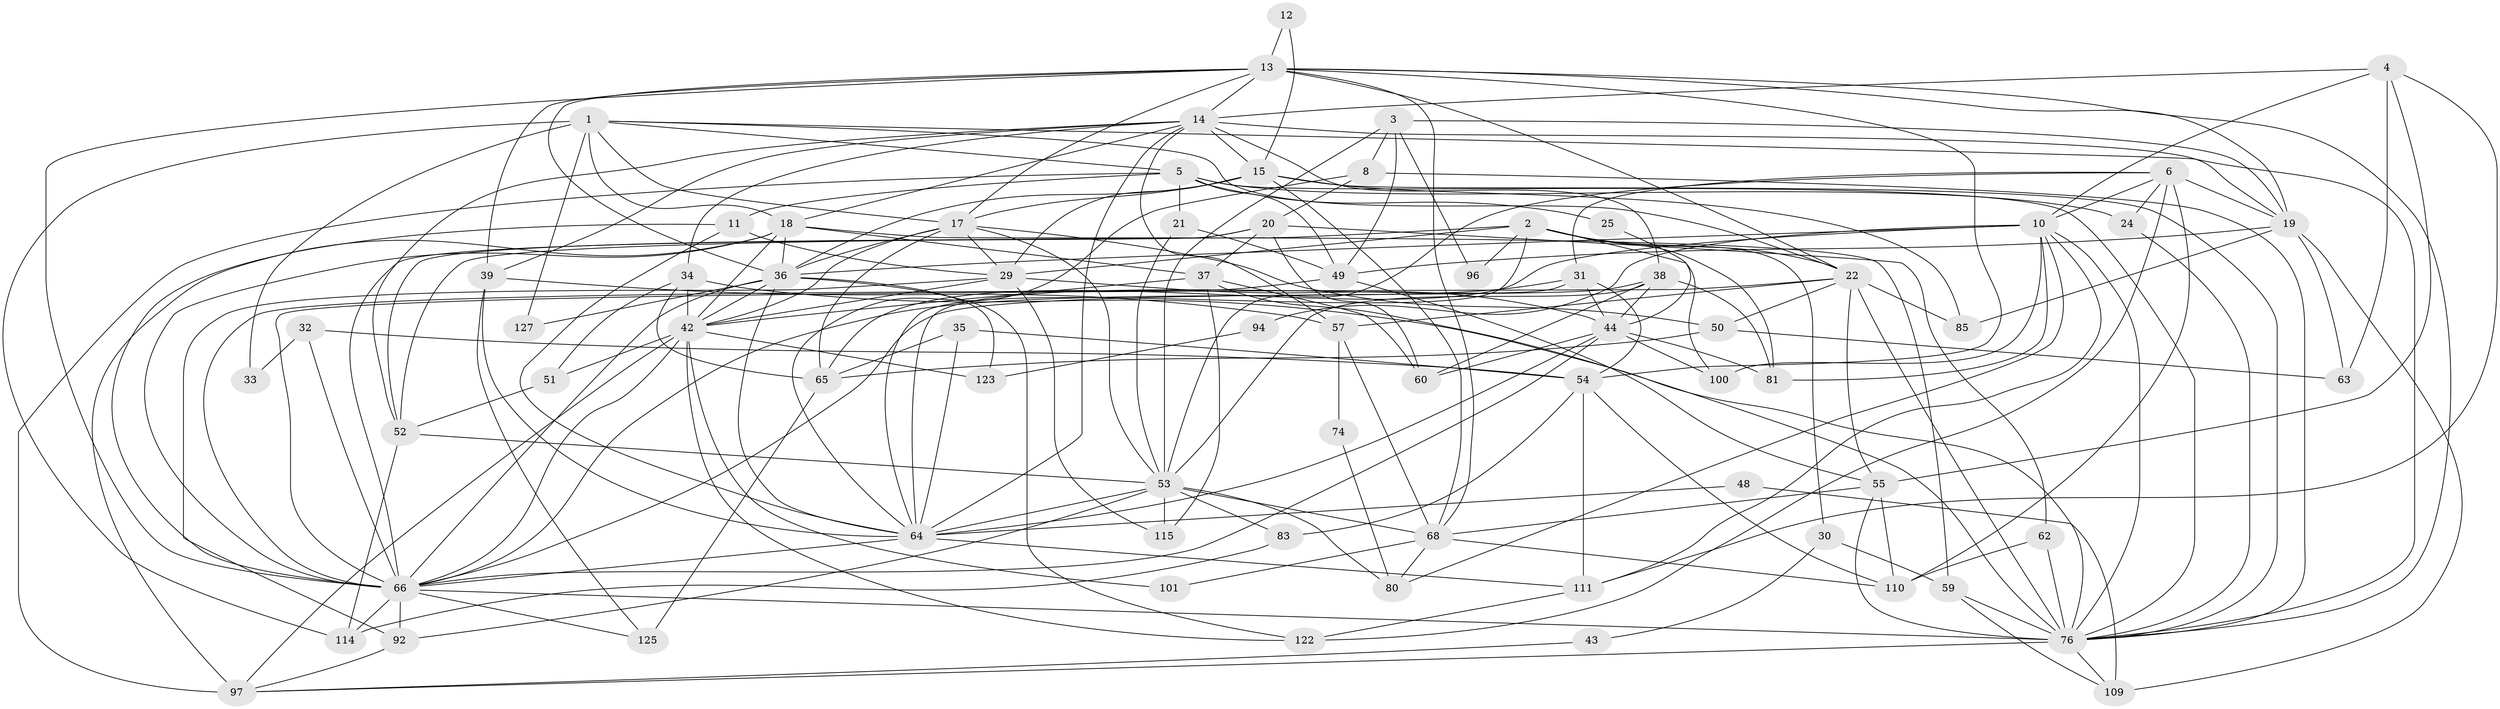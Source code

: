 // original degree distribution, {6: 0.10204081632653061, 4: 0.22448979591836735, 2: 0.1292517006802721, 5: 0.17006802721088435, 3: 0.3129251700680272, 7: 0.047619047619047616, 8: 0.013605442176870748}
// Generated by graph-tools (version 1.1) at 2025/15/03/09/25 04:15:00]
// undirected, 73 vertices, 206 edges
graph export_dot {
graph [start="1"]
  node [color=gray90,style=filled];
  1 [super="+28"];
  2 [super="+41+142+27"];
  3 [super="+45"];
  4;
  5 [super="+130+7"];
  6 [super="+93+79+9"];
  8;
  10 [super="+99+107"];
  11 [super="+61"];
  12;
  13 [super="+58"];
  14 [super="+67+26"];
  15 [super="+73+16"];
  17 [super="+105+23"];
  18 [super="+145+90"];
  19 [super="+113"];
  20 [super="+40"];
  21;
  22 [super="+124+104"];
  24;
  25;
  29 [super="+141"];
  30;
  31;
  32;
  33;
  34;
  35;
  36 [super="+78+89"];
  37 [super="+69"];
  38 [super="+47"];
  39 [super="+70"];
  42 [super="+129"];
  43;
  44 [super="+146+103"];
  48;
  49 [super="+91"];
  50;
  51;
  52 [super="+87"];
  53 [super="+56+72"];
  54 [super="+98"];
  55 [super="+77"];
  57 [super="+134"];
  59;
  60;
  62;
  63;
  64 [super="+118+75"];
  65 [super="+106"];
  66 [super="+126+119+71"];
  68 [super="+82+143"];
  74;
  76 [super="+144+88"];
  80;
  81;
  83;
  85;
  92 [super="+132"];
  94;
  96;
  97 [super="+137"];
  100;
  101;
  109 [super="+147"];
  110;
  111 [super="+135"];
  114;
  115;
  122;
  123;
  125;
  127;
  1 -- 33;
  1 -- 114;
  1 -- 127;
  1 -- 17;
  1 -- 18;
  1 -- 76;
  1 -- 22;
  1 -- 5;
  2 -- 64;
  2 -- 81;
  2 -- 29;
  2 -- 96 [weight=2];
  2 -- 100;
  2 -- 30;
  2 -- 52;
  2 -- 22;
  3 -- 19;
  3 -- 96;
  3 -- 49;
  3 -- 53;
  3 -- 8;
  4 -- 63;
  4 -- 10;
  4 -- 111;
  4 -- 55;
  4 -- 14;
  5 -- 97;
  5 -- 24;
  5 -- 21;
  5 -- 49;
  5 -- 25;
  5 -- 11;
  5 -- 76;
  6 -- 24;
  6 -- 10;
  6 -- 122;
  6 -- 53;
  6 -- 19;
  6 -- 110;
  6 -- 31;
  8 -- 20;
  8 -- 64;
  8 -- 76;
  10 -- 100;
  10 -- 80;
  10 -- 94;
  10 -- 81;
  10 -- 111;
  10 -- 65;
  10 -- 36;
  10 -- 76;
  11 -- 29;
  11 -- 66;
  11 -- 64;
  12 -- 15;
  12 -- 13;
  13 -- 68;
  13 -- 66;
  13 -- 36;
  13 -- 39;
  13 -- 14;
  13 -- 17;
  13 -- 19;
  13 -- 54;
  13 -- 22 [weight=2];
  13 -- 76;
  14 -- 52;
  14 -- 18;
  14 -- 34;
  14 -- 39;
  14 -- 57;
  14 -- 64;
  14 -- 19 [weight=2];
  14 -- 15;
  14 -- 38;
  15 -- 17;
  15 -- 85;
  15 -- 76;
  15 -- 29;
  15 -- 36 [weight=2];
  15 -- 68;
  17 -- 50;
  17 -- 53 [weight=2];
  17 -- 42;
  17 -- 29;
  17 -- 65;
  17 -- 36;
  18 -- 97;
  18 -- 59;
  18 -- 66;
  18 -- 42;
  18 -- 37;
  18 -- 36 [weight=2];
  19 -- 85;
  19 -- 109;
  19 -- 49;
  19 -- 63;
  20 -- 52 [weight=2];
  20 -- 37;
  20 -- 60 [weight=2];
  20 -- 62;
  20 -- 66;
  21 -- 49;
  21 -- 53;
  22 -- 55;
  22 -- 66;
  22 -- 50;
  22 -- 85;
  22 -- 57;
  22 -- 76;
  24 -- 76;
  25 -- 44;
  29 -- 115;
  29 -- 42;
  29 -- 92;
  29 -- 44;
  30 -- 59;
  30 -- 43;
  31 -- 54;
  31 -- 66;
  31 -- 44;
  31 -- 64;
  32 -- 33;
  32 -- 66;
  32 -- 54;
  34 -- 51;
  34 -- 65;
  34 -- 42;
  34 -- 76;
  35 -- 54;
  35 -- 65;
  35 -- 64;
  36 -- 122;
  36 -- 42;
  36 -- 127;
  36 -- 64;
  36 -- 123;
  36 -- 66;
  37 -- 60;
  37 -- 76 [weight=2];
  37 -- 115;
  37 -- 42;
  38 -- 53 [weight=2];
  38 -- 44;
  38 -- 81;
  38 -- 66;
  38 -- 60;
  39 -- 57 [weight=2];
  39 -- 64;
  39 -- 125;
  42 -- 66;
  42 -- 97;
  42 -- 101;
  42 -- 51;
  42 -- 122;
  42 -- 123;
  43 -- 97;
  44 -- 66;
  44 -- 81;
  44 -- 60;
  44 -- 100;
  44 -- 64;
  48 -- 109;
  48 -- 64;
  49 -- 66;
  49 -- 55;
  50 -- 63;
  50 -- 65;
  51 -- 52;
  52 -- 53;
  52 -- 114;
  53 -- 115;
  53 -- 83;
  53 -- 68;
  53 -- 64;
  53 -- 80;
  53 -- 92;
  54 -- 83;
  54 -- 110;
  54 -- 111;
  55 -- 68;
  55 -- 110;
  55 -- 76 [weight=2];
  57 -- 74;
  57 -- 68;
  59 -- 109;
  59 -- 76;
  62 -- 110;
  62 -- 76;
  64 -- 111;
  64 -- 66;
  65 -- 125;
  66 -- 76;
  66 -- 114;
  66 -- 92;
  66 -- 125;
  68 -- 101;
  68 -- 80;
  68 -- 110;
  74 -- 80;
  76 -- 97;
  76 -- 109;
  83 -- 114;
  92 -- 97;
  94 -- 123;
  111 -- 122;
}
